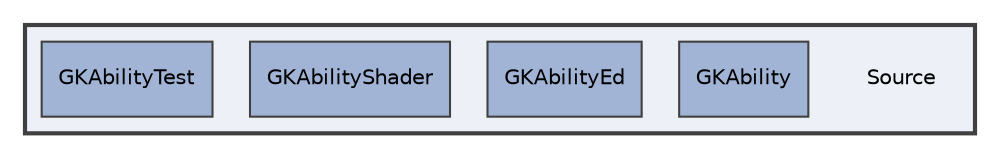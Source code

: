 digraph "Source"
{
 // LATEX_PDF_SIZE
  edge [fontname="Helvetica",fontsize="10",labelfontname="Helvetica",labelfontsize="10"];
  node [fontname="Helvetica",fontsize="10",shape=record];
  compound=true
  subgraph clusterdir_74389ed8173ad57b461b9d623a1f3867 {
    graph [ bgcolor="#edf0f7", pencolor="grey25", style="filled,bold,", label="", fontname="Helvetica", fontsize="10", URL="dir_74389ed8173ad57b461b9d623a1f3867.html"]
    dir_74389ed8173ad57b461b9d623a1f3867 [shape=plaintext, label="Source"];
  dir_6c79cb74dd23f296f42104a3ebe0897f [shape=box, label="GKAbility", style="filled,", fillcolor="#a2b4d6", color="grey25", URL="dir_6c79cb74dd23f296f42104a3ebe0897f.html"];
  dir_a1720aa389d21d4177798d03cb533d92 [shape=box, label="GKAbilityEd", style="filled,", fillcolor="#a2b4d6", color="grey25", URL="dir_a1720aa389d21d4177798d03cb533d92.html"];
  dir_1d8a9e7ce8e4afaf7544aa4a9eb9aa92 [shape=box, label="GKAbilityShader", style="filled,", fillcolor="#a2b4d6", color="grey25", URL="dir_1d8a9e7ce8e4afaf7544aa4a9eb9aa92.html"];
  dir_4f4c59cf84b17ead154249187655dfcf [shape=box, label="GKAbilityTest", style="filled,", fillcolor="#a2b4d6", color="grey25", URL="dir_4f4c59cf84b17ead154249187655dfcf.html"];
  }
}
